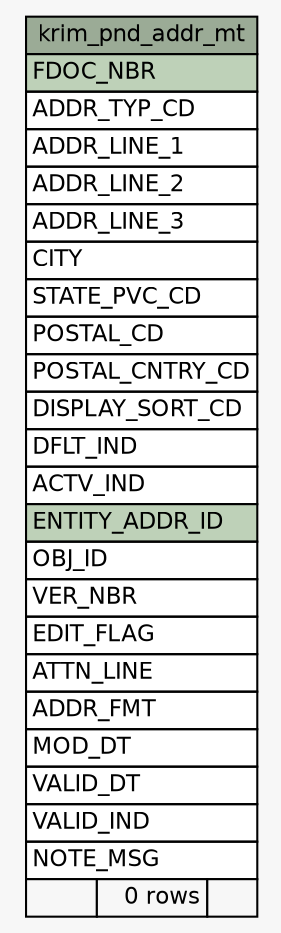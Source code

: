 // dot 2.28.0 on Mac OS X 10.7.2
// SchemaSpy rev 590
digraph "krim_pnd_addr_mt" {
  graph [
    rankdir="RL"
    bgcolor="#f7f7f7"
    nodesep="0.18"
    ranksep="0.46"
    fontname="Helvetica"
    fontsize="11"
  ];
  node [
    fontname="Helvetica"
    fontsize="11"
    shape="plaintext"
  ];
  edge [
    arrowsize="0.8"
  ];
  "krim_pnd_addr_mt" [
    label=<
    <TABLE BORDER="0" CELLBORDER="1" CELLSPACING="0" BGCOLOR="#ffffff">
      <TR><TD COLSPAN="3" BGCOLOR="#9bab96" ALIGN="CENTER">krim_pnd_addr_mt</TD></TR>
      <TR><TD PORT="FDOC_NBR" COLSPAN="3" BGCOLOR="#bed1b8" ALIGN="LEFT">FDOC_NBR</TD></TR>
      <TR><TD PORT="ADDR_TYP_CD" COLSPAN="3" ALIGN="LEFT">ADDR_TYP_CD</TD></TR>
      <TR><TD PORT="ADDR_LINE_1" COLSPAN="3" ALIGN="LEFT">ADDR_LINE_1</TD></TR>
      <TR><TD PORT="ADDR_LINE_2" COLSPAN="3" ALIGN="LEFT">ADDR_LINE_2</TD></TR>
      <TR><TD PORT="ADDR_LINE_3" COLSPAN="3" ALIGN="LEFT">ADDR_LINE_3</TD></TR>
      <TR><TD PORT="CITY" COLSPAN="3" ALIGN="LEFT">CITY</TD></TR>
      <TR><TD PORT="STATE_PVC_CD" COLSPAN="3" ALIGN="LEFT">STATE_PVC_CD</TD></TR>
      <TR><TD PORT="POSTAL_CD" COLSPAN="3" ALIGN="LEFT">POSTAL_CD</TD></TR>
      <TR><TD PORT="POSTAL_CNTRY_CD" COLSPAN="3" ALIGN="LEFT">POSTAL_CNTRY_CD</TD></TR>
      <TR><TD PORT="DISPLAY_SORT_CD" COLSPAN="3" ALIGN="LEFT">DISPLAY_SORT_CD</TD></TR>
      <TR><TD PORT="DFLT_IND" COLSPAN="3" ALIGN="LEFT">DFLT_IND</TD></TR>
      <TR><TD PORT="ACTV_IND" COLSPAN="3" ALIGN="LEFT">ACTV_IND</TD></TR>
      <TR><TD PORT="ENTITY_ADDR_ID" COLSPAN="3" BGCOLOR="#bed1b8" ALIGN="LEFT">ENTITY_ADDR_ID</TD></TR>
      <TR><TD PORT="OBJ_ID" COLSPAN="3" ALIGN="LEFT">OBJ_ID</TD></TR>
      <TR><TD PORT="VER_NBR" COLSPAN="3" ALIGN="LEFT">VER_NBR</TD></TR>
      <TR><TD PORT="EDIT_FLAG" COLSPAN="3" ALIGN="LEFT">EDIT_FLAG</TD></TR>
      <TR><TD PORT="ATTN_LINE" COLSPAN="3" ALIGN="LEFT">ATTN_LINE</TD></TR>
      <TR><TD PORT="ADDR_FMT" COLSPAN="3" ALIGN="LEFT">ADDR_FMT</TD></TR>
      <TR><TD PORT="MOD_DT" COLSPAN="3" ALIGN="LEFT">MOD_DT</TD></TR>
      <TR><TD PORT="VALID_DT" COLSPAN="3" ALIGN="LEFT">VALID_DT</TD></TR>
      <TR><TD PORT="VALID_IND" COLSPAN="3" ALIGN="LEFT">VALID_IND</TD></TR>
      <TR><TD PORT="NOTE_MSG" COLSPAN="3" ALIGN="LEFT">NOTE_MSG</TD></TR>
      <TR><TD ALIGN="LEFT" BGCOLOR="#f7f7f7">  </TD><TD ALIGN="RIGHT" BGCOLOR="#f7f7f7">0 rows</TD><TD ALIGN="RIGHT" BGCOLOR="#f7f7f7">  </TD></TR>
    </TABLE>>
    URL="tables/krim_pnd_addr_mt.html"
    tooltip="krim_pnd_addr_mt"
  ];
}
